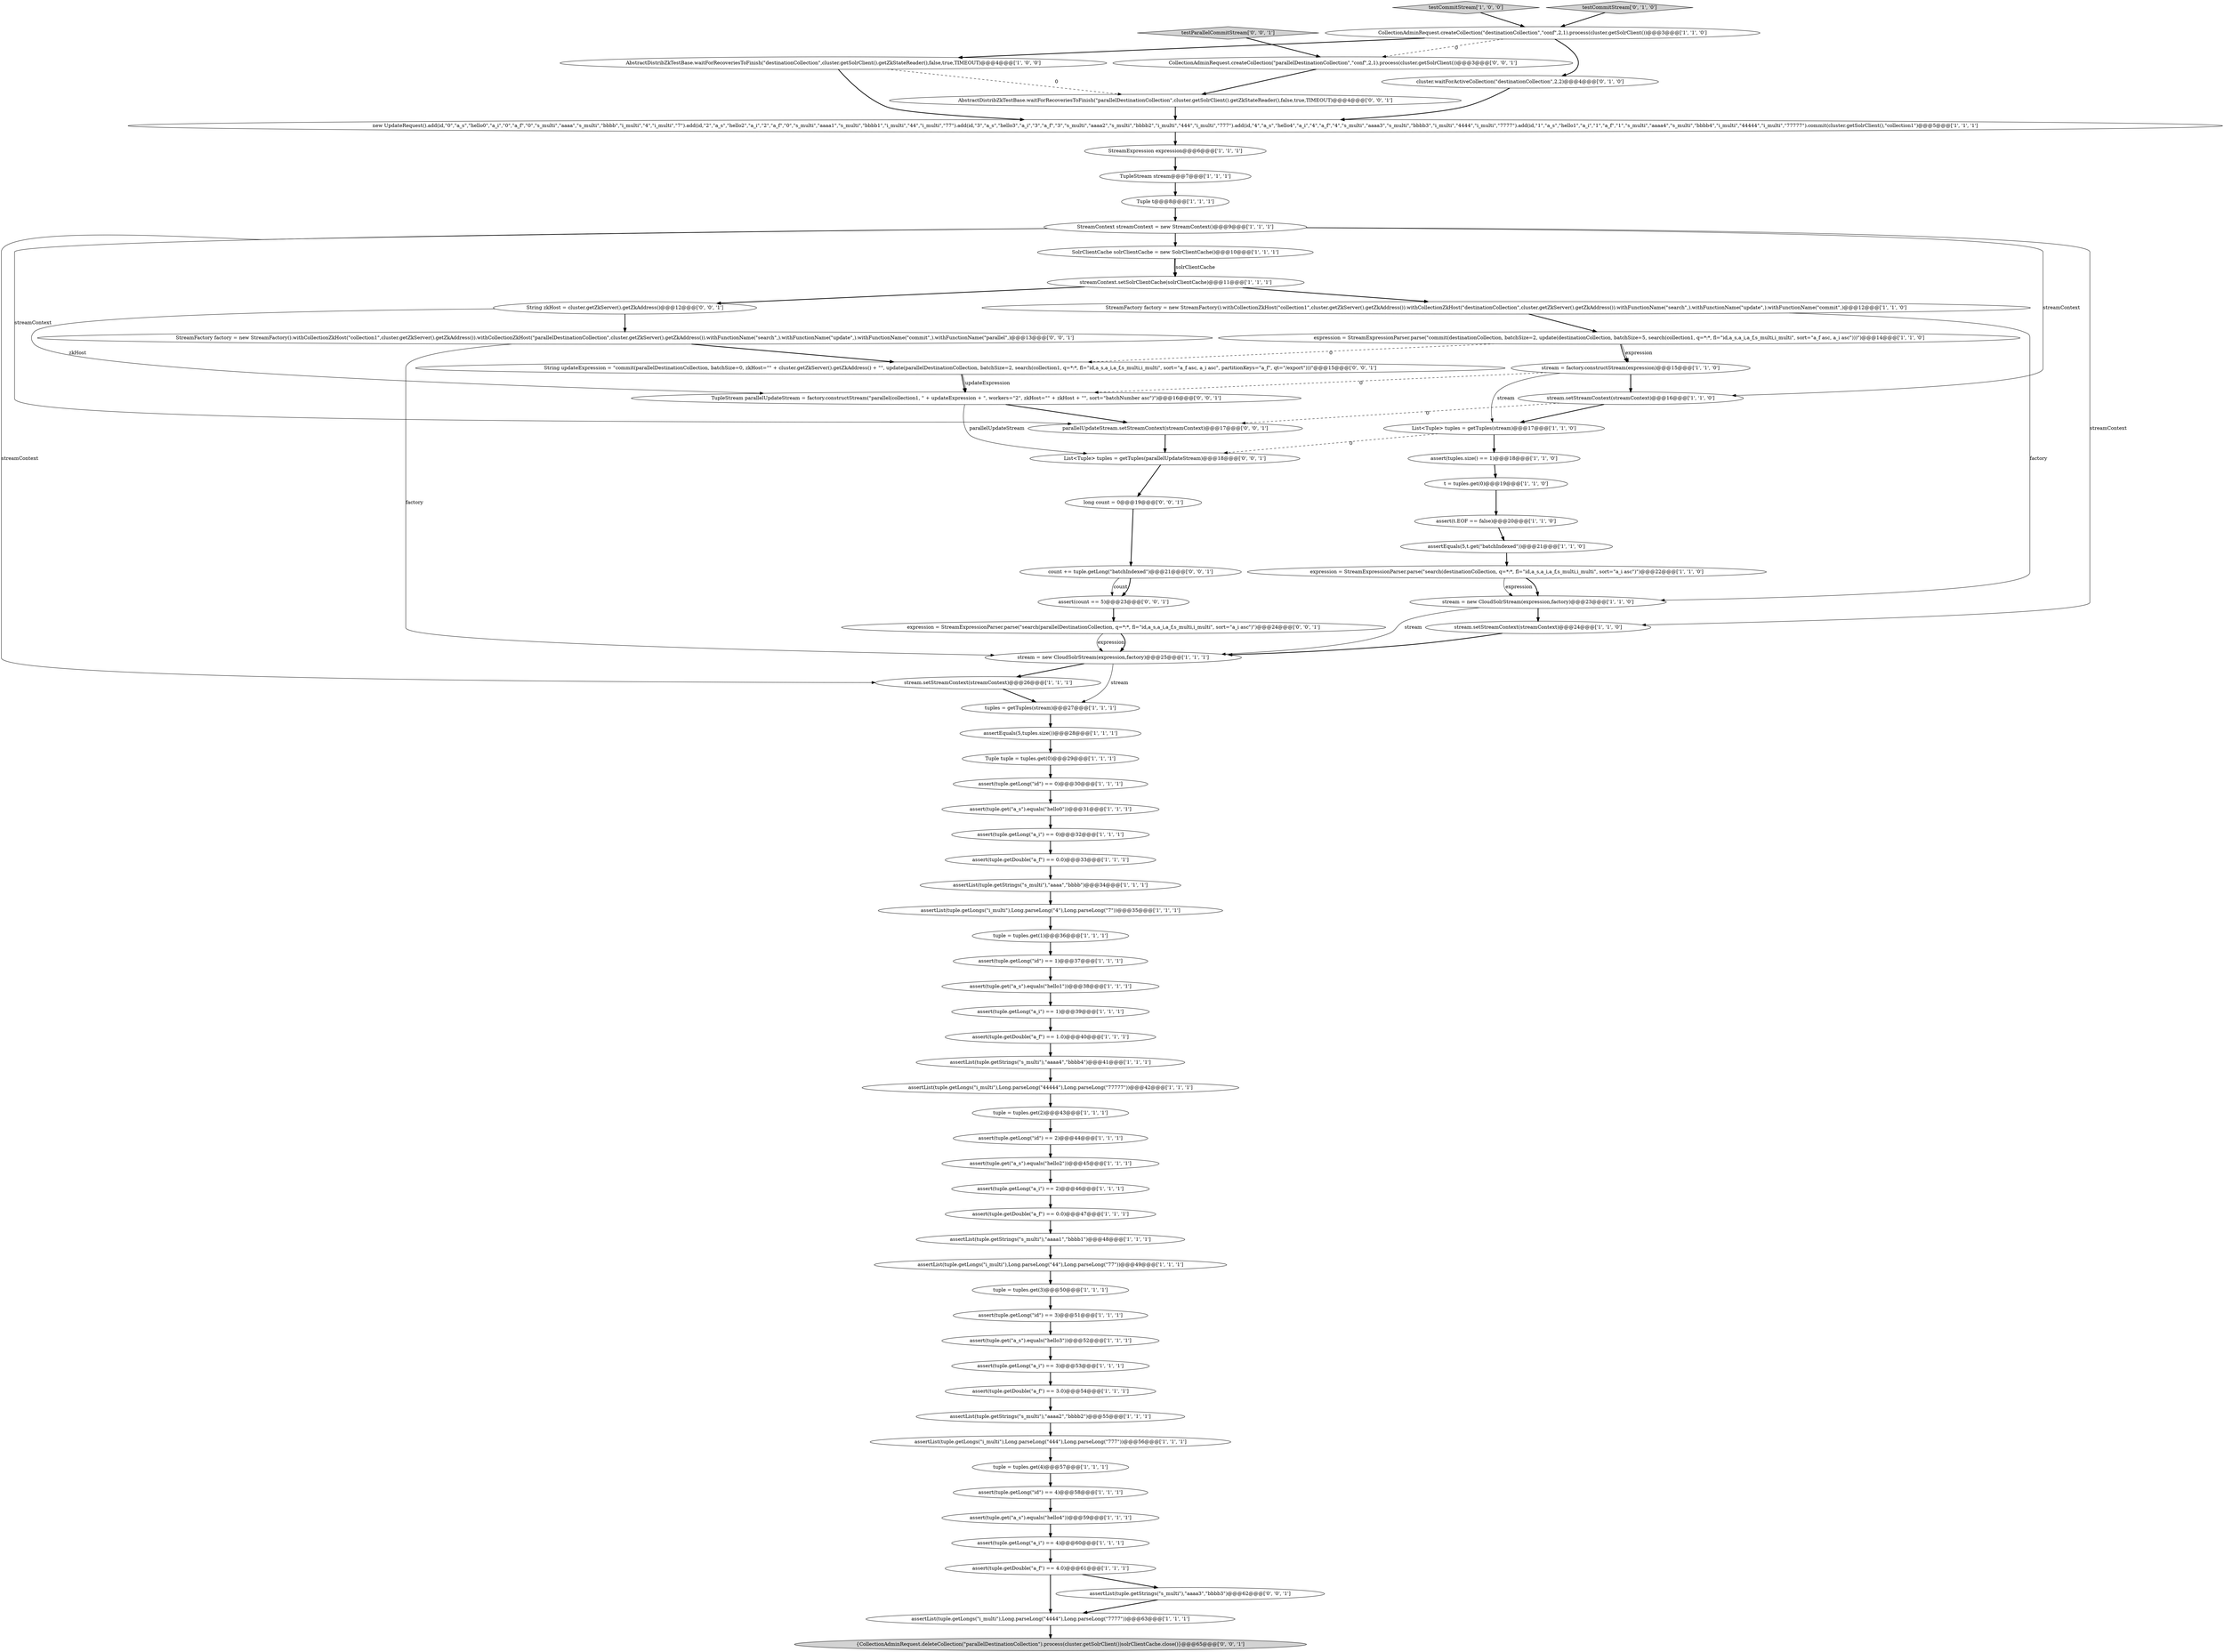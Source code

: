 digraph {
46 [style = filled, label = "AbstractDistribZkTestBase.waitForRecoveriesToFinish(\"destinationCollection\",cluster.getSolrClient().getZkStateReader(),false,true,TIMEOUT)@@@4@@@['1', '0', '0']", fillcolor = white, shape = ellipse image = "AAA0AAABBB1BBB"];
48 [style = filled, label = "assert(tuple.get(\"a_s\").equals(\"hello2\"))@@@45@@@['1', '1', '1']", fillcolor = white, shape = ellipse image = "AAA0AAABBB1BBB"];
68 [style = filled, label = "count += tuple.getLong(\"batchIndexed\")@@@21@@@['0', '0', '1']", fillcolor = white, shape = ellipse image = "AAA0AAABBB3BBB"];
37 [style = filled, label = "TupleStream stream@@@7@@@['1', '1', '1']", fillcolor = white, shape = ellipse image = "AAA0AAABBB1BBB"];
67 [style = filled, label = "List<Tuple> tuples = getTuples(parallelUpdateStream)@@@18@@@['0', '0', '1']", fillcolor = white, shape = ellipse image = "AAA0AAABBB3BBB"];
65 [style = filled, label = "expression = StreamExpressionParser.parse(\"search(parallelDestinationCollection, q=*:*, fl=\"id,a_s,a_i,a_f,s_multi,i_multi\", sort=\"a_i asc\")\")@@@24@@@['0', '0', '1']", fillcolor = white, shape = ellipse image = "AAA0AAABBB3BBB"];
50 [style = filled, label = "stream.setStreamContext(streamContext)@@@16@@@['1', '1', '0']", fillcolor = white, shape = ellipse image = "AAA0AAABBB1BBB"];
6 [style = filled, label = "assert(tuple.getLong(\"id\") == 3)@@@51@@@['1', '1', '1']", fillcolor = white, shape = ellipse image = "AAA0AAABBB1BBB"];
25 [style = filled, label = "assert(tuple.getDouble(\"a_f\") == 3.0)@@@54@@@['1', '1', '1']", fillcolor = white, shape = ellipse image = "AAA0AAABBB1BBB"];
24 [style = filled, label = "assertList(tuple.getStrings(\"s_multi\"),\"aaaa\",\"bbbb\")@@@34@@@['1', '1', '1']", fillcolor = white, shape = ellipse image = "AAA0AAABBB1BBB"];
54 [style = filled, label = "assert(tuple.getLong(\"a_i\") == 0)@@@32@@@['1', '1', '1']", fillcolor = white, shape = ellipse image = "AAA0AAABBB1BBB"];
22 [style = filled, label = "assert(tuple.getLong(\"id\") == 0)@@@30@@@['1', '1', '1']", fillcolor = white, shape = ellipse image = "AAA0AAABBB1BBB"];
69 [style = filled, label = "AbstractDistribZkTestBase.waitForRecoveriesToFinish(\"parallelDestinationCollection\",cluster.getSolrClient().getZkStateReader(),false,true,TIMEOUT)@@@4@@@['0', '0', '1']", fillcolor = white, shape = ellipse image = "AAA0AAABBB3BBB"];
27 [style = filled, label = "assertList(tuple.getStrings(\"s_multi\"),\"aaaa2\",\"bbbb2\")@@@55@@@['1', '1', '1']", fillcolor = white, shape = ellipse image = "AAA0AAABBB1BBB"];
44 [style = filled, label = "assert(tuple.get(\"a_s\").equals(\"hello4\"))@@@59@@@['1', '1', '1']", fillcolor = white, shape = ellipse image = "AAA0AAABBB1BBB"];
30 [style = filled, label = "List<Tuple> tuples = getTuples(stream)@@@17@@@['1', '1', '0']", fillcolor = white, shape = ellipse image = "AAA0AAABBB1BBB"];
19 [style = filled, label = "stream.setStreamContext(streamContext)@@@26@@@['1', '1', '1']", fillcolor = white, shape = ellipse image = "AAA0AAABBB1BBB"];
41 [style = filled, label = "assertList(tuple.getLongs(\"i_multi\"),Long.parseLong(\"44\"),Long.parseLong(\"77\"))@@@49@@@['1', '1', '1']", fillcolor = white, shape = ellipse image = "AAA0AAABBB1BBB"];
9 [style = filled, label = "StreamExpression expression@@@6@@@['1', '1', '1']", fillcolor = white, shape = ellipse image = "AAA0AAABBB1BBB"];
36 [style = filled, label = "Tuple tuple = tuples.get(0)@@@29@@@['1', '1', '1']", fillcolor = white, shape = ellipse image = "AAA0AAABBB1BBB"];
64 [style = filled, label = "String zkHost = cluster.getZkServer().getZkAddress()@@@12@@@['0', '0', '1']", fillcolor = white, shape = ellipse image = "AAA0AAABBB3BBB"];
23 [style = filled, label = "assert(tuple.getLong(\"id\") == 1)@@@37@@@['1', '1', '1']", fillcolor = white, shape = ellipse image = "AAA0AAABBB1BBB"];
59 [style = filled, label = "SolrClientCache solrClientCache = new SolrClientCache()@@@10@@@['1', '1', '1']", fillcolor = white, shape = ellipse image = "AAA0AAABBB1BBB"];
7 [style = filled, label = "assert(tuple.getLong(\"id\") == 4)@@@58@@@['1', '1', '1']", fillcolor = white, shape = ellipse image = "AAA0AAABBB1BBB"];
55 [style = filled, label = "tuple = tuples.get(3)@@@50@@@['1', '1', '1']", fillcolor = white, shape = ellipse image = "AAA0AAABBB1BBB"];
3 [style = filled, label = "assert(tuples.size() == 1)@@@18@@@['1', '1', '0']", fillcolor = white, shape = ellipse image = "AAA0AAABBB1BBB"];
35 [style = filled, label = "assert(tuple.get(\"a_s\").equals(\"hello1\"))@@@38@@@['1', '1', '1']", fillcolor = white, shape = ellipse image = "AAA0AAABBB1BBB"];
29 [style = filled, label = "assertList(tuple.getLongs(\"i_multi\"),Long.parseLong(\"4444\"),Long.parseLong(\"7777\"))@@@63@@@['1', '1', '1']", fillcolor = white, shape = ellipse image = "AAA0AAABBB1BBB"];
39 [style = filled, label = "assertList(tuple.getLongs(\"i_multi\"),Long.parseLong(\"444\"),Long.parseLong(\"777\"))@@@56@@@['1', '1', '1']", fillcolor = white, shape = ellipse image = "AAA0AAABBB1BBB"];
47 [style = filled, label = "assertList(tuple.getLongs(\"i_multi\"),Long.parseLong(\"44444\"),Long.parseLong(\"77777\"))@@@42@@@['1', '1', '1']", fillcolor = white, shape = ellipse image = "AAA0AAABBB1BBB"];
42 [style = filled, label = "StreamContext streamContext = new StreamContext()@@@9@@@['1', '1', '1']", fillcolor = white, shape = ellipse image = "AAA0AAABBB1BBB"];
14 [style = filled, label = "CollectionAdminRequest.createCollection(\"destinationCollection\",\"conf\",2,1).process(cluster.getSolrClient())@@@3@@@['1', '1', '0']", fillcolor = white, shape = ellipse image = "AAA0AAABBB1BBB"];
62 [style = filled, label = "testParallelCommitStream['0', '0', '1']", fillcolor = lightgray, shape = diamond image = "AAA0AAABBB3BBB"];
13 [style = filled, label = "assert(tuple.getLong(\"a_i\") == 4)@@@60@@@['1', '1', '1']", fillcolor = white, shape = ellipse image = "AAA0AAABBB1BBB"];
38 [style = filled, label = "assert(tuple.getLong(\"a_i\") == 2)@@@46@@@['1', '1', '1']", fillcolor = white, shape = ellipse image = "AAA0AAABBB1BBB"];
73 [style = filled, label = "long count = 0@@@19@@@['0', '0', '1']", fillcolor = white, shape = ellipse image = "AAA0AAABBB3BBB"];
10 [style = filled, label = "stream.setStreamContext(streamContext)@@@24@@@['1', '1', '0']", fillcolor = white, shape = ellipse image = "AAA0AAABBB1BBB"];
18 [style = filled, label = "assertList(tuple.getStrings(\"s_multi\"),\"aaaa4\",\"bbbb4\")@@@41@@@['1', '1', '1']", fillcolor = white, shape = ellipse image = "AAA0AAABBB1BBB"];
20 [style = filled, label = "t = tuples.get(0)@@@19@@@['1', '1', '0']", fillcolor = white, shape = ellipse image = "AAA0AAABBB1BBB"];
31 [style = filled, label = "streamContext.setSolrClientCache(solrClientCache)@@@11@@@['1', '1', '1']", fillcolor = white, shape = ellipse image = "AAA0AAABBB1BBB"];
33 [style = filled, label = "assert(tuple.getDouble(\"a_f\") == 0.0)@@@33@@@['1', '1', '1']", fillcolor = white, shape = ellipse image = "AAA0AAABBB1BBB"];
56 [style = filled, label = "Tuple t@@@8@@@['1', '1', '1']", fillcolor = white, shape = ellipse image = "AAA0AAABBB1BBB"];
76 [style = filled, label = "CollectionAdminRequest.createCollection(\"parallelDestinationCollection\",\"conf\",2,1).process(cluster.getSolrClient())@@@3@@@['0', '0', '1']", fillcolor = white, shape = ellipse image = "AAA0AAABBB3BBB"];
16 [style = filled, label = "assert(tuple.getDouble(\"a_f\") == 0.0)@@@47@@@['1', '1', '1']", fillcolor = white, shape = ellipse image = "AAA0AAABBB1BBB"];
5 [style = filled, label = "stream = new CloudSolrStream(expression,factory)@@@23@@@['1', '1', '0']", fillcolor = white, shape = ellipse image = "AAA0AAABBB1BBB"];
40 [style = filled, label = "stream = new CloudSolrStream(expression,factory)@@@25@@@['1', '1', '1']", fillcolor = white, shape = ellipse image = "AAA0AAABBB1BBB"];
4 [style = filled, label = "assert(tuple.get(\"a_s\").equals(\"hello3\"))@@@52@@@['1', '1', '1']", fillcolor = white, shape = ellipse image = "AAA0AAABBB1BBB"];
21 [style = filled, label = "tuple = tuples.get(4)@@@57@@@['1', '1', '1']", fillcolor = white, shape = ellipse image = "AAA0AAABBB1BBB"];
26 [style = filled, label = "expression = StreamExpressionParser.parse(\"search(destinationCollection, q=*:*, fl=\"id,a_s,a_i,a_f,s_multi,i_multi\", sort=\"a_i asc\")\")@@@22@@@['1', '1', '0']", fillcolor = white, shape = ellipse image = "AAA0AAABBB1BBB"];
28 [style = filled, label = "expression = StreamExpressionParser.parse(\"commit(destinationCollection, batchSize=2, update(destinationCollection, batchSize=5, search(collection1, q=*:*, fl=\"id,a_s,a_i,a_f,s_multi,i_multi\", sort=\"a_f asc, a_i asc\")))\")@@@14@@@['1', '1', '0']", fillcolor = white, shape = ellipse image = "AAA0AAABBB1BBB"];
34 [style = filled, label = "testCommitStream['1', '0', '0']", fillcolor = lightgray, shape = diamond image = "AAA0AAABBB1BBB"];
0 [style = filled, label = "assertList(tuple.getStrings(\"s_multi\"),\"aaaa1\",\"bbbb1\")@@@48@@@['1', '1', '1']", fillcolor = white, shape = ellipse image = "AAA0AAABBB1BBB"];
43 [style = filled, label = "assert(tuple.getDouble(\"a_f\") == 1.0)@@@40@@@['1', '1', '1']", fillcolor = white, shape = ellipse image = "AAA0AAABBB1BBB"];
1 [style = filled, label = "tuples = getTuples(stream)@@@27@@@['1', '1', '1']", fillcolor = white, shape = ellipse image = "AAA0AAABBB1BBB"];
11 [style = filled, label = "assertEquals(5,t.get(\"batchIndexed\"))@@@21@@@['1', '1', '0']", fillcolor = white, shape = ellipse image = "AAA0AAABBB1BBB"];
12 [style = filled, label = "assertList(tuple.getLongs(\"i_multi\"),Long.parseLong(\"4\"),Long.parseLong(\"7\"))@@@35@@@['1', '1', '1']", fillcolor = white, shape = ellipse image = "AAA0AAABBB1BBB"];
58 [style = filled, label = "assertEquals(5,tuples.size())@@@28@@@['1', '1', '1']", fillcolor = white, shape = ellipse image = "AAA0AAABBB1BBB"];
53 [style = filled, label = "assert(tuple.get(\"a_s\").equals(\"hello0\"))@@@31@@@['1', '1', '1']", fillcolor = white, shape = ellipse image = "AAA0AAABBB1BBB"];
60 [style = filled, label = "testCommitStream['0', '1', '0']", fillcolor = lightgray, shape = diamond image = "AAA0AAABBB2BBB"];
2 [style = filled, label = "new UpdateRequest().add(id,\"0\",\"a_s\",\"hello0\",\"a_i\",\"0\",\"a_f\",\"0\",\"s_multi\",\"aaaa\",\"s_multi\",\"bbbb\",\"i_multi\",\"4\",\"i_multi\",\"7\").add(id,\"2\",\"a_s\",\"hello2\",\"a_i\",\"2\",\"a_f\",\"0\",\"s_multi\",\"aaaa1\",\"s_multi\",\"bbbb1\",\"i_multi\",\"44\",\"i_multi\",\"77\").add(id,\"3\",\"a_s\",\"hello3\",\"a_i\",\"3\",\"a_f\",\"3\",\"s_multi\",\"aaaa2\",\"s_multi\",\"bbbb2\",\"i_multi\",\"444\",\"i_multi\",\"777\").add(id,\"4\",\"a_s\",\"hello4\",\"a_i\",\"4\",\"a_f\",\"4\",\"s_multi\",\"aaaa3\",\"s_multi\",\"bbbb3\",\"i_multi\",\"4444\",\"i_multi\",\"7777\").add(id,\"1\",\"a_s\",\"hello1\",\"a_i\",\"1\",\"a_f\",\"1\",\"s_multi\",\"aaaa4\",\"s_multi\",\"bbbb4\",\"i_multi\",\"44444\",\"i_multi\",\"77777\").commit(cluster.getSolrClient(),\"collection1\")@@@5@@@['1', '1', '1']", fillcolor = white, shape = ellipse image = "AAA0AAABBB1BBB"];
70 [style = filled, label = "assert(count == 5)@@@23@@@['0', '0', '1']", fillcolor = white, shape = ellipse image = "AAA0AAABBB3BBB"];
52 [style = filled, label = "assert(tuple.getDouble(\"a_f\") == 4.0)@@@61@@@['1', '1', '1']", fillcolor = white, shape = ellipse image = "AAA0AAABBB1BBB"];
63 [style = filled, label = "assertList(tuple.getStrings(\"s_multi\"),\"aaaa3\",\"bbbb3\")@@@62@@@['0', '0', '1']", fillcolor = white, shape = ellipse image = "AAA0AAABBB3BBB"];
74 [style = filled, label = "String updateExpression = \"commit(parallelDestinationCollection, batchSize=0, zkHost=\"\" + cluster.getZkServer().getZkAddress() + \"\", update(parallelDestinationCollection, batchSize=2, search(collection1, q=*:*, fl=\"id,a_s,a_i,a_f,s_multi,i_multi\", sort=\"a_f asc, a_i asc\", partitionKeys=\"a_f\", qt=\"/export\")))\"@@@15@@@['0', '0', '1']", fillcolor = white, shape = ellipse image = "AAA0AAABBB3BBB"];
51 [style = filled, label = "stream = factory.constructStream(expression)@@@15@@@['1', '1', '0']", fillcolor = white, shape = ellipse image = "AAA0AAABBB1BBB"];
17 [style = filled, label = "assert(tuple.getLong(\"id\") == 2)@@@44@@@['1', '1', '1']", fillcolor = white, shape = ellipse image = "AAA0AAABBB1BBB"];
66 [style = filled, label = "TupleStream parallelUpdateStream = factory.constructStream(\"parallel(collection1, \" + updateExpression + \", workers=\"2\", zkHost=\"\" + zkHost + \"\", sort=\"batchNumber asc\")\")@@@16@@@['0', '0', '1']", fillcolor = white, shape = ellipse image = "AAA0AAABBB3BBB"];
72 [style = filled, label = "{CollectionAdminRequest.deleteCollection(\"parallelDestinationCollection\").process(cluster.getSolrClient())solrClientCache.close()}@@@65@@@['0', '0', '1']", fillcolor = lightgray, shape = ellipse image = "AAA0AAABBB3BBB"];
32 [style = filled, label = "tuple = tuples.get(2)@@@43@@@['1', '1', '1']", fillcolor = white, shape = ellipse image = "AAA0AAABBB1BBB"];
57 [style = filled, label = "assert(tuple.getLong(\"a_i\") == 1)@@@39@@@['1', '1', '1']", fillcolor = white, shape = ellipse image = "AAA0AAABBB1BBB"];
45 [style = filled, label = "tuple = tuples.get(1)@@@36@@@['1', '1', '1']", fillcolor = white, shape = ellipse image = "AAA0AAABBB1BBB"];
8 [style = filled, label = "StreamFactory factory = new StreamFactory().withCollectionZkHost(\"collection1\",cluster.getZkServer().getZkAddress()).withCollectionZkHost(\"destinationCollection\",cluster.getZkServer().getZkAddress()).withFunctionName(\"search\",).withFunctionName(\"update\",).withFunctionName(\"commit\",)@@@12@@@['1', '1', '0']", fillcolor = white, shape = ellipse image = "AAA0AAABBB1BBB"];
75 [style = filled, label = "StreamFactory factory = new StreamFactory().withCollectionZkHost(\"collection1\",cluster.getZkServer().getZkAddress()).withCollectionZkHost(\"parallelDestinationCollection\",cluster.getZkServer().getZkAddress()).withFunctionName(\"search\",).withFunctionName(\"update\",).withFunctionName(\"commit\",).withFunctionName(\"parallel\",)@@@13@@@['0', '0', '1']", fillcolor = white, shape = ellipse image = "AAA0AAABBB3BBB"];
15 [style = filled, label = "assert(t.EOF == false)@@@20@@@['1', '1', '0']", fillcolor = white, shape = ellipse image = "AAA0AAABBB1BBB"];
71 [style = filled, label = "parallelUpdateStream.setStreamContext(streamContext)@@@17@@@['0', '0', '1']", fillcolor = white, shape = ellipse image = "AAA0AAABBB3BBB"];
49 [style = filled, label = "assert(tuple.getLong(\"a_i\") == 3)@@@53@@@['1', '1', '1']", fillcolor = white, shape = ellipse image = "AAA0AAABBB1BBB"];
61 [style = filled, label = "cluster.waitForActiveCollection(\"destinationCollection\",2,2)@@@4@@@['0', '1', '0']", fillcolor = white, shape = ellipse image = "AAA0AAABBB2BBB"];
16->0 [style = bold, label=""];
12->45 [style = bold, label=""];
46->2 [style = bold, label=""];
70->65 [style = bold, label=""];
62->76 [style = bold, label=""];
59->31 [style = bold, label=""];
53->54 [style = bold, label=""];
43->18 [style = bold, label=""];
29->72 [style = bold, label=""];
9->37 [style = bold, label=""];
68->70 [style = solid, label="count"];
19->1 [style = bold, label=""];
71->67 [style = bold, label=""];
51->50 [style = bold, label=""];
15->11 [style = bold, label=""];
14->46 [style = bold, label=""];
54->33 [style = bold, label=""];
14->76 [style = dashed, label="0"];
20->15 [style = bold, label=""];
65->40 [style = solid, label="expression"];
5->10 [style = bold, label=""];
8->28 [style = bold, label=""];
51->66 [style = dashed, label="0"];
50->30 [style = bold, label=""];
74->66 [style = solid, label="updateExpression"];
66->67 [style = solid, label="parallelUpdateStream"];
68->70 [style = bold, label=""];
75->74 [style = bold, label=""];
2->9 [style = bold, label=""];
67->73 [style = bold, label=""];
64->75 [style = bold, label=""];
51->30 [style = solid, label="stream"];
35->57 [style = bold, label=""];
23->35 [style = bold, label=""];
25->27 [style = bold, label=""];
6->4 [style = bold, label=""];
49->25 [style = bold, label=""];
1->58 [style = bold, label=""];
66->71 [style = bold, label=""];
21->7 [style = bold, label=""];
61->2 [style = bold, label=""];
14->61 [style = bold, label=""];
34->14 [style = bold, label=""];
63->29 [style = bold, label=""];
32->17 [style = bold, label=""];
52->63 [style = bold, label=""];
7->44 [style = bold, label=""];
11->26 [style = bold, label=""];
65->40 [style = bold, label=""];
8->5 [style = solid, label="factory"];
24->12 [style = bold, label=""];
45->23 [style = bold, label=""];
18->47 [style = bold, label=""];
38->16 [style = bold, label=""];
40->19 [style = bold, label=""];
42->19 [style = solid, label="streamContext"];
69->2 [style = bold, label=""];
0->41 [style = bold, label=""];
74->66 [style = bold, label=""];
39->21 [style = bold, label=""];
27->39 [style = bold, label=""];
47->32 [style = bold, label=""];
60->14 [style = bold, label=""];
30->3 [style = bold, label=""];
33->24 [style = bold, label=""];
40->1 [style = solid, label="stream"];
10->40 [style = bold, label=""];
59->31 [style = solid, label="solrClientCache"];
57->43 [style = bold, label=""];
55->6 [style = bold, label=""];
13->52 [style = bold, label=""];
28->74 [style = dashed, label="0"];
42->59 [style = bold, label=""];
31->8 [style = bold, label=""];
64->66 [style = solid, label="zkHost"];
42->50 [style = solid, label="streamContext"];
58->36 [style = bold, label=""];
75->40 [style = solid, label="factory"];
42->10 [style = solid, label="streamContext"];
41->55 [style = bold, label=""];
26->5 [style = bold, label=""];
26->5 [style = solid, label="expression"];
46->69 [style = dashed, label="0"];
28->51 [style = bold, label=""];
50->71 [style = dashed, label="0"];
56->42 [style = bold, label=""];
28->51 [style = solid, label="expression"];
3->20 [style = bold, label=""];
22->53 [style = bold, label=""];
48->38 [style = bold, label=""];
4->49 [style = bold, label=""];
42->71 [style = solid, label="streamContext"];
76->69 [style = bold, label=""];
17->48 [style = bold, label=""];
31->64 [style = bold, label=""];
44->13 [style = bold, label=""];
52->29 [style = bold, label=""];
73->68 [style = bold, label=""];
30->67 [style = dashed, label="0"];
5->40 [style = solid, label="stream"];
37->56 [style = bold, label=""];
36->22 [style = bold, label=""];
}
